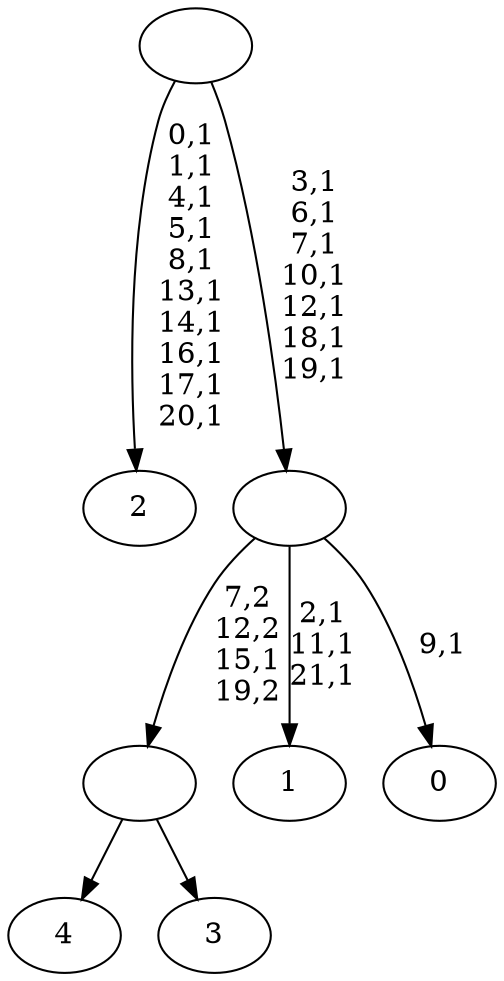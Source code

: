 digraph T {
	27 [label="4"]
	26 [label="3"]
	25 [label=""]
	24 [label="2"]
	13 [label="1"]
	9 [label="0"]
	7 [label=""]
	0 [label=""]
	25 -> 27 [label=""]
	25 -> 26 [label=""]
	7 -> 9 [label="9,1"]
	7 -> 13 [label="2,1\n11,1\n21,1"]
	7 -> 25 [label="7,2\n12,2\n15,1\n19,2"]
	0 -> 7 [label="3,1\n6,1\n7,1\n10,1\n12,1\n18,1\n19,1"]
	0 -> 24 [label="0,1\n1,1\n4,1\n5,1\n8,1\n13,1\n14,1\n16,1\n17,1\n20,1"]
}
